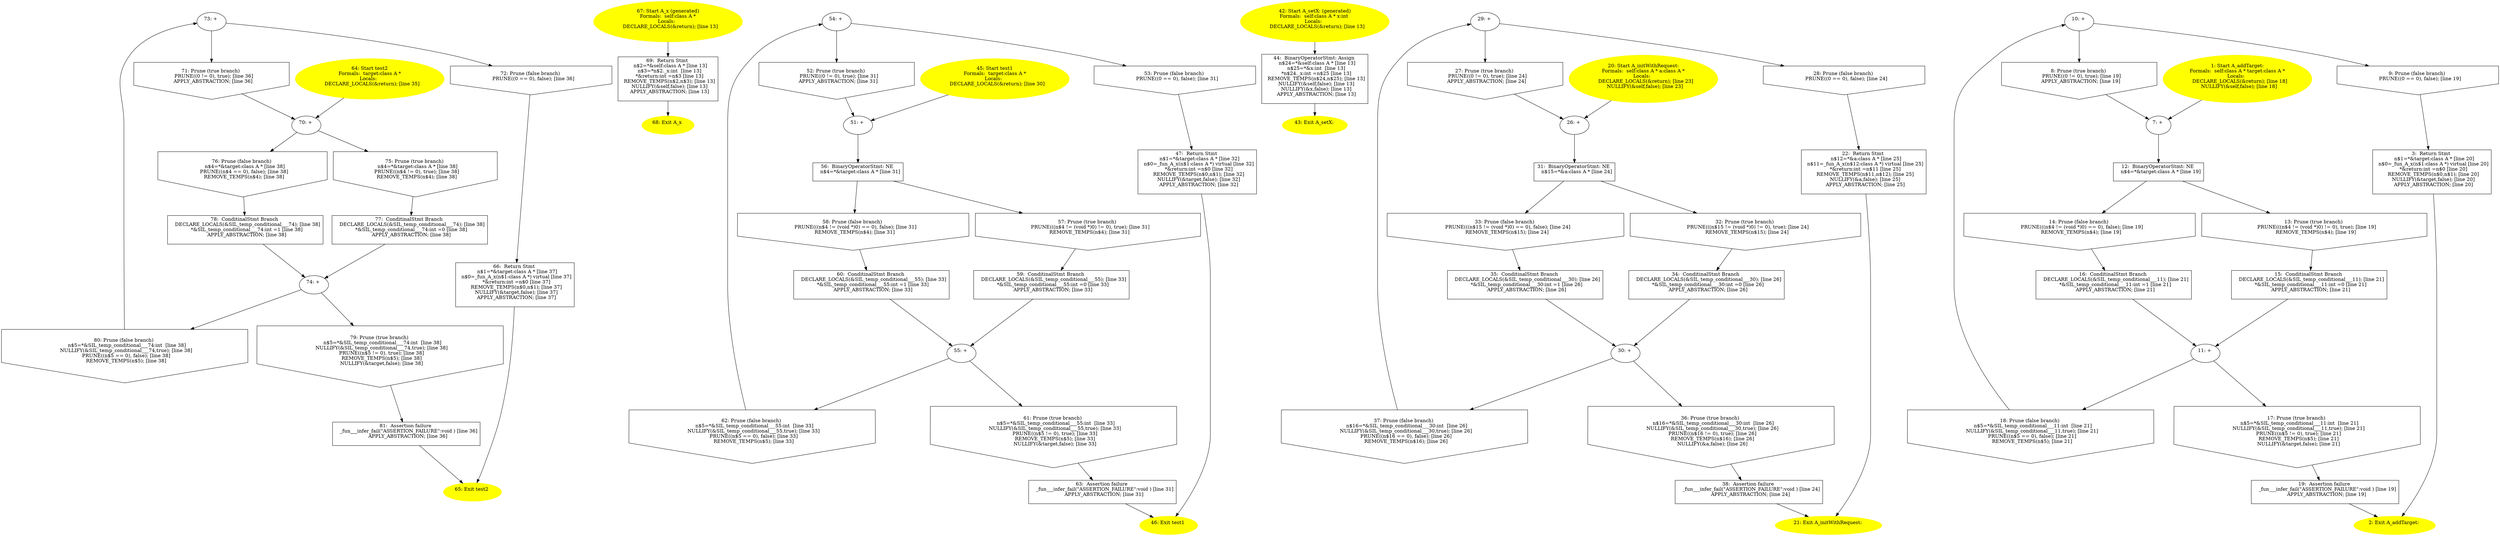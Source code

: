 digraph iCFG {
81 [label="81:  Assertion failure \n   _fun___infer_fail(\"ASSERTION_FAILURE\":void ) [line 36]\n  APPLY_ABSTRACTION; [line 36]\n " shape="box"]
	

	 81 -> 65 ;
80 [label="80: Prune (false branch) \n   n$5=*&SIL_temp_conditional___74:int  [line 38]\n  NULLIFY(&SIL_temp_conditional___74,true); [line 38]\n  PRUNE((n$5 == 0), false); [line 38]\n  REMOVE_TEMPS(n$5); [line 38]\n " shape="invhouse"]
	

	 80 -> 73 ;
79 [label="79: Prune (true branch) \n   n$5=*&SIL_temp_conditional___74:int  [line 38]\n  NULLIFY(&SIL_temp_conditional___74,true); [line 38]\n  PRUNE((n$5 != 0), true); [line 38]\n  REMOVE_TEMPS(n$5); [line 38]\n  NULLIFY(&target,false); [line 38]\n " shape="invhouse"]
	

	 79 -> 81 ;
78 [label="78:  ConditinalStmt Branch \n   DECLARE_LOCALS(&SIL_temp_conditional___74); [line 38]\n  *&SIL_temp_conditional___74:int =1 [line 38]\n  APPLY_ABSTRACTION; [line 38]\n " shape="box"]
	

	 78 -> 74 ;
77 [label="77:  ConditinalStmt Branch \n   DECLARE_LOCALS(&SIL_temp_conditional___74); [line 38]\n  *&SIL_temp_conditional___74:int =0 [line 38]\n  APPLY_ABSTRACTION; [line 38]\n " shape="box"]
	

	 77 -> 74 ;
76 [label="76: Prune (false branch) \n   n$4=*&target:class A * [line 38]\n  PRUNE((n$4 == 0), false); [line 38]\n  REMOVE_TEMPS(n$4); [line 38]\n " shape="invhouse"]
	

	 76 -> 78 ;
75 [label="75: Prune (true branch) \n   n$4=*&target:class A * [line 38]\n  PRUNE((n$4 != 0), true); [line 38]\n  REMOVE_TEMPS(n$4); [line 38]\n " shape="invhouse"]
	

	 75 -> 77 ;
74 [label="74: + \n  " ]
	

	 74 -> 79 ;
	 74 -> 80 ;
73 [label="73: + \n  " ]
	

	 73 -> 71 ;
	 73 -> 72 ;
72 [label="72: Prune (false branch) \n   PRUNE((0 == 0), false); [line 36]\n " shape="invhouse"]
	

	 72 -> 66 ;
71 [label="71: Prune (true branch) \n   PRUNE((0 != 0), true); [line 36]\n  APPLY_ABSTRACTION; [line 36]\n " shape="invhouse"]
	

	 71 -> 70 ;
70 [label="70: + \n  " ]
	

	 70 -> 75 ;
	 70 -> 76 ;
69 [label="69:  Return Stmt \n   n$2=*&self:class A * [line 13]\n  n$3=*n$2._x:int  [line 13]\n  *&return:int =n$3 [line 13]\n  REMOVE_TEMPS(n$2,n$3); [line 13]\n  NULLIFY(&self,false); [line 13]\n  APPLY_ABSTRACTION; [line 13]\n " shape="box"]
	

	 69 -> 68 ;
68 [label="68: Exit A_x \n  " color=yellow style=filled]
	

67 [label="67: Start A_x (generated)\nFormals:  self:class A *\nLocals:  \n   DECLARE_LOCALS(&return); [line 13]\n " color=yellow style=filled]
	

	 67 -> 69 ;
66 [label="66:  Return Stmt \n   n$1=*&target:class A * [line 37]\n  n$0=_fun_A_x(n$1:class A *) virtual [line 37]\n  *&return:int =n$0 [line 37]\n  REMOVE_TEMPS(n$0,n$1); [line 37]\n  NULLIFY(&target,false); [line 37]\n  APPLY_ABSTRACTION; [line 37]\n " shape="box"]
	

	 66 -> 65 ;
65 [label="65: Exit test2 \n  " color=yellow style=filled]
	

64 [label="64: Start test2\nFormals:  target:class A *\nLocals:  \n   DECLARE_LOCALS(&return); [line 35]\n " color=yellow style=filled]
	

	 64 -> 70 ;
63 [label="63:  Assertion failure \n   _fun___infer_fail(\"ASSERTION_FAILURE\":void ) [line 31]\n  APPLY_ABSTRACTION; [line 31]\n " shape="box"]
	

	 63 -> 46 ;
62 [label="62: Prune (false branch) \n   n$5=*&SIL_temp_conditional___55:int  [line 33]\n  NULLIFY(&SIL_temp_conditional___55,true); [line 33]\n  PRUNE((n$5 == 0), false); [line 33]\n  REMOVE_TEMPS(n$5); [line 33]\n " shape="invhouse"]
	

	 62 -> 54 ;
61 [label="61: Prune (true branch) \n   n$5=*&SIL_temp_conditional___55:int  [line 33]\n  NULLIFY(&SIL_temp_conditional___55,true); [line 33]\n  PRUNE((n$5 != 0), true); [line 33]\n  REMOVE_TEMPS(n$5); [line 33]\n  NULLIFY(&target,false); [line 33]\n " shape="invhouse"]
	

	 61 -> 63 ;
60 [label="60:  ConditinalStmt Branch \n   DECLARE_LOCALS(&SIL_temp_conditional___55); [line 33]\n  *&SIL_temp_conditional___55:int =1 [line 33]\n  APPLY_ABSTRACTION; [line 33]\n " shape="box"]
	

	 60 -> 55 ;
59 [label="59:  ConditinalStmt Branch \n   DECLARE_LOCALS(&SIL_temp_conditional___55); [line 33]\n  *&SIL_temp_conditional___55:int =0 [line 33]\n  APPLY_ABSTRACTION; [line 33]\n " shape="box"]
	

	 59 -> 55 ;
58 [label="58: Prune (false branch) \n   PRUNE(((n$4 != (void *)0) == 0), false); [line 31]\n  REMOVE_TEMPS(n$4); [line 31]\n " shape="invhouse"]
	

	 58 -> 60 ;
57 [label="57: Prune (true branch) \n   PRUNE(((n$4 != (void *)0) != 0), true); [line 31]\n  REMOVE_TEMPS(n$4); [line 31]\n " shape="invhouse"]
	

	 57 -> 59 ;
56 [label="56:  BinaryOperatorStmt: NE \n   n$4=*&target:class A * [line 31]\n " shape="box"]
	

	 56 -> 57 ;
	 56 -> 58 ;
55 [label="55: + \n  " ]
	

	 55 -> 61 ;
	 55 -> 62 ;
54 [label="54: + \n  " ]
	

	 54 -> 52 ;
	 54 -> 53 ;
53 [label="53: Prune (false branch) \n   PRUNE((0 == 0), false); [line 31]\n " shape="invhouse"]
	

	 53 -> 47 ;
52 [label="52: Prune (true branch) \n   PRUNE((0 != 0), true); [line 31]\n  APPLY_ABSTRACTION; [line 31]\n " shape="invhouse"]
	

	 52 -> 51 ;
51 [label="51: + \n  " ]
	

	 51 -> 56 ;
47 [label="47:  Return Stmt \n   n$1=*&target:class A * [line 32]\n  n$0=_fun_A_x(n$1:class A *) virtual [line 32]\n  *&return:int =n$0 [line 32]\n  REMOVE_TEMPS(n$0,n$1); [line 32]\n  NULLIFY(&target,false); [line 32]\n  APPLY_ABSTRACTION; [line 32]\n " shape="box"]
	

	 47 -> 46 ;
46 [label="46: Exit test1 \n  " color=yellow style=filled]
	

45 [label="45: Start test1\nFormals:  target:class A *\nLocals:  \n   DECLARE_LOCALS(&return); [line 30]\n " color=yellow style=filled]
	

	 45 -> 51 ;
44 [label="44:  BinaryOperatorStmt: Assign \n   n$24=*&self:class A * [line 13]\n  n$25=*&x:int  [line 13]\n  *n$24._x:int =n$25 [line 13]\n  REMOVE_TEMPS(n$24,n$25); [line 13]\n  NULLIFY(&self,false); [line 13]\n  NULLIFY(&x,false); [line 13]\n  APPLY_ABSTRACTION; [line 13]\n " shape="box"]
	

	 44 -> 43 ;
43 [label="43: Exit A_setX: \n  " color=yellow style=filled]
	

42 [label="42: Start A_setX: (generated)\nFormals:  self:class A * x:int \nLocals:  \n   DECLARE_LOCALS(&return); [line 13]\n " color=yellow style=filled]
	

	 42 -> 44 ;
38 [label="38:  Assertion failure \n   _fun___infer_fail(\"ASSERTION_FAILURE\":void ) [line 24]\n  APPLY_ABSTRACTION; [line 24]\n " shape="box"]
	

	 38 -> 21 ;
37 [label="37: Prune (false branch) \n   n$16=*&SIL_temp_conditional___30:int  [line 26]\n  NULLIFY(&SIL_temp_conditional___30,true); [line 26]\n  PRUNE((n$16 == 0), false); [line 26]\n  REMOVE_TEMPS(n$16); [line 26]\n " shape="invhouse"]
	

	 37 -> 29 ;
36 [label="36: Prune (true branch) \n   n$16=*&SIL_temp_conditional___30:int  [line 26]\n  NULLIFY(&SIL_temp_conditional___30,true); [line 26]\n  PRUNE((n$16 != 0), true); [line 26]\n  REMOVE_TEMPS(n$16); [line 26]\n  NULLIFY(&a,false); [line 26]\n " shape="invhouse"]
	

	 36 -> 38 ;
35 [label="35:  ConditinalStmt Branch \n   DECLARE_LOCALS(&SIL_temp_conditional___30); [line 26]\n  *&SIL_temp_conditional___30:int =1 [line 26]\n  APPLY_ABSTRACTION; [line 26]\n " shape="box"]
	

	 35 -> 30 ;
34 [label="34:  ConditinalStmt Branch \n   DECLARE_LOCALS(&SIL_temp_conditional___30); [line 26]\n  *&SIL_temp_conditional___30:int =0 [line 26]\n  APPLY_ABSTRACTION; [line 26]\n " shape="box"]
	

	 34 -> 30 ;
33 [label="33: Prune (false branch) \n   PRUNE(((n$15 != (void *)0) == 0), false); [line 24]\n  REMOVE_TEMPS(n$15); [line 24]\n " shape="invhouse"]
	

	 33 -> 35 ;
32 [label="32: Prune (true branch) \n   PRUNE(((n$15 != (void *)0) != 0), true); [line 24]\n  REMOVE_TEMPS(n$15); [line 24]\n " shape="invhouse"]
	

	 32 -> 34 ;
31 [label="31:  BinaryOperatorStmt: NE \n   n$15=*&a:class A * [line 24]\n " shape="box"]
	

	 31 -> 32 ;
	 31 -> 33 ;
30 [label="30: + \n  " ]
	

	 30 -> 36 ;
	 30 -> 37 ;
29 [label="29: + \n  " ]
	

	 29 -> 27 ;
	 29 -> 28 ;
28 [label="28: Prune (false branch) \n   PRUNE((0 == 0), false); [line 24]\n " shape="invhouse"]
	

	 28 -> 22 ;
27 [label="27: Prune (true branch) \n   PRUNE((0 != 0), true); [line 24]\n  APPLY_ABSTRACTION; [line 24]\n " shape="invhouse"]
	

	 27 -> 26 ;
26 [label="26: + \n  " ]
	

	 26 -> 31 ;
22 [label="22:  Return Stmt \n   n$12=*&a:class A * [line 25]\n  n$11=_fun_A_x(n$12:class A *) virtual [line 25]\n  *&return:int =n$11 [line 25]\n  REMOVE_TEMPS(n$11,n$12); [line 25]\n  NULLIFY(&a,false); [line 25]\n  APPLY_ABSTRACTION; [line 25]\n " shape="box"]
	

	 22 -> 21 ;
21 [label="21: Exit A_initWithRequest: \n  " color=yellow style=filled]
	

20 [label="20: Start A_initWithRequest:\nFormals:  self:class A * a:class A *\nLocals:  \n   DECLARE_LOCALS(&return); [line 23]\n  NULLIFY(&self,false); [line 23]\n " color=yellow style=filled]
	

	 20 -> 26 ;
19 [label="19:  Assertion failure \n   _fun___infer_fail(\"ASSERTION_FAILURE\":void ) [line 19]\n  APPLY_ABSTRACTION; [line 19]\n " shape="box"]
	

	 19 -> 2 ;
18 [label="18: Prune (false branch) \n   n$5=*&SIL_temp_conditional___11:int  [line 21]\n  NULLIFY(&SIL_temp_conditional___11,true); [line 21]\n  PRUNE((n$5 == 0), false); [line 21]\n  REMOVE_TEMPS(n$5); [line 21]\n " shape="invhouse"]
	

	 18 -> 10 ;
17 [label="17: Prune (true branch) \n   n$5=*&SIL_temp_conditional___11:int  [line 21]\n  NULLIFY(&SIL_temp_conditional___11,true); [line 21]\n  PRUNE((n$5 != 0), true); [line 21]\n  REMOVE_TEMPS(n$5); [line 21]\n  NULLIFY(&target,false); [line 21]\n " shape="invhouse"]
	

	 17 -> 19 ;
16 [label="16:  ConditinalStmt Branch \n   DECLARE_LOCALS(&SIL_temp_conditional___11); [line 21]\n  *&SIL_temp_conditional___11:int =1 [line 21]\n  APPLY_ABSTRACTION; [line 21]\n " shape="box"]
	

	 16 -> 11 ;
15 [label="15:  ConditinalStmt Branch \n   DECLARE_LOCALS(&SIL_temp_conditional___11); [line 21]\n  *&SIL_temp_conditional___11:int =0 [line 21]\n  APPLY_ABSTRACTION; [line 21]\n " shape="box"]
	

	 15 -> 11 ;
14 [label="14: Prune (false branch) \n   PRUNE(((n$4 != (void *)0) == 0), false); [line 19]\n  REMOVE_TEMPS(n$4); [line 19]\n " shape="invhouse"]
	

	 14 -> 16 ;
13 [label="13: Prune (true branch) \n   PRUNE(((n$4 != (void *)0) != 0), true); [line 19]\n  REMOVE_TEMPS(n$4); [line 19]\n " shape="invhouse"]
	

	 13 -> 15 ;
12 [label="12:  BinaryOperatorStmt: NE \n   n$4=*&target:class A * [line 19]\n " shape="box"]
	

	 12 -> 13 ;
	 12 -> 14 ;
11 [label="11: + \n  " ]
	

	 11 -> 17 ;
	 11 -> 18 ;
10 [label="10: + \n  " ]
	

	 10 -> 8 ;
	 10 -> 9 ;
9 [label="9: Prune (false branch) \n   PRUNE((0 == 0), false); [line 19]\n " shape="invhouse"]
	

	 9 -> 3 ;
8 [label="8: Prune (true branch) \n   PRUNE((0 != 0), true); [line 19]\n  APPLY_ABSTRACTION; [line 19]\n " shape="invhouse"]
	

	 8 -> 7 ;
7 [label="7: + \n  " ]
	

	 7 -> 12 ;
3 [label="3:  Return Stmt \n   n$1=*&target:class A * [line 20]\n  n$0=_fun_A_x(n$1:class A *) virtual [line 20]\n  *&return:int =n$0 [line 20]\n  REMOVE_TEMPS(n$0,n$1); [line 20]\n  NULLIFY(&target,false); [line 20]\n  APPLY_ABSTRACTION; [line 20]\n " shape="box"]
	

	 3 -> 2 ;
2 [label="2: Exit A_addTarget: \n  " color=yellow style=filled]
	

1 [label="1: Start A_addTarget:\nFormals:  self:class A * target:class A *\nLocals:  \n   DECLARE_LOCALS(&return); [line 18]\n  NULLIFY(&self,false); [line 18]\n " color=yellow style=filled]
	

	 1 -> 7 ;
}
